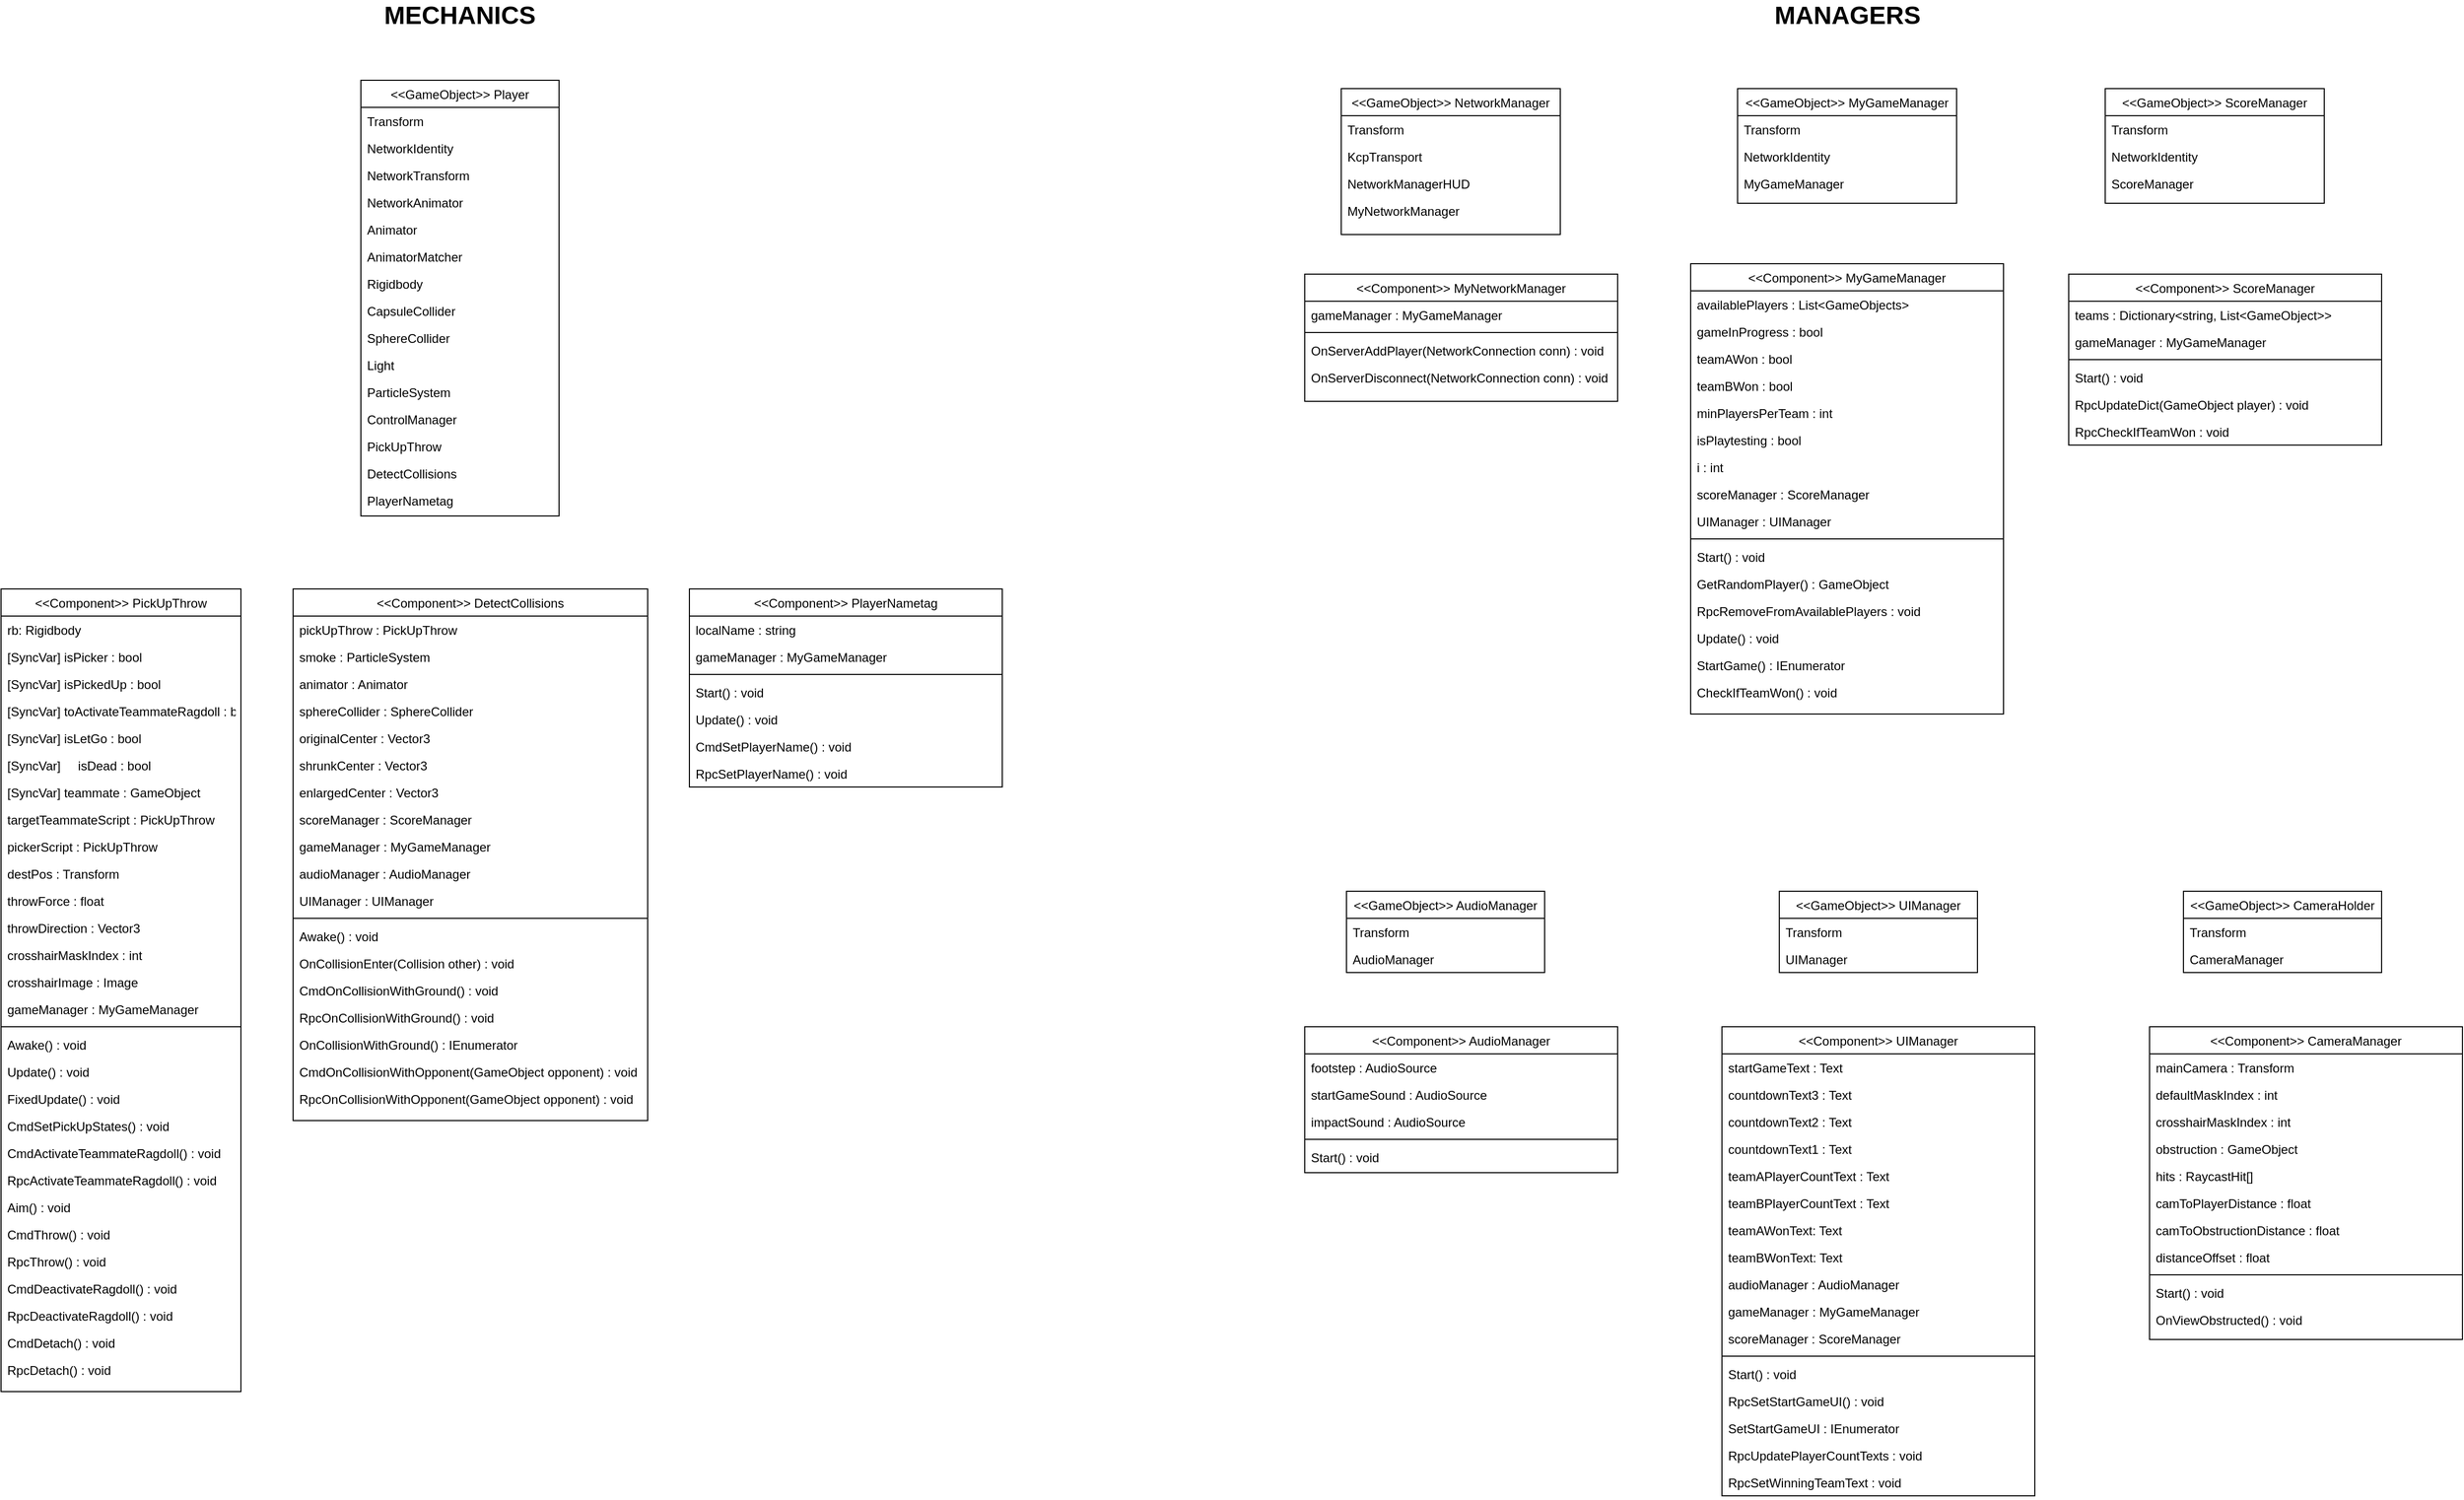 <mxfile version="15.2.7" type="device"><diagram id="C5RBs43oDa-KdzZeNtuy" name="Page-1"><mxGraphModel dx="4923" dy="2368" grid="1" gridSize="10" guides="1" tooltips="1" connect="1" arrows="1" fold="1" page="1" pageScale="1" pageWidth="827" pageHeight="1169" math="0" shadow="0"><root><mxCell id="WIyWlLk6GJQsqaUBKTNV-0"/><mxCell id="WIyWlLk6GJQsqaUBKTNV-1" parent="WIyWlLk6GJQsqaUBKTNV-0"/><mxCell id="zkfFHV4jXpPFQw0GAbJ--0" value="&lt;&lt;Component&gt;&gt; DetectCollisions" style="swimlane;fontStyle=0;align=center;verticalAlign=top;childLayout=stackLayout;horizontal=1;startSize=26;horizontalStack=0;resizeParent=1;resizeLast=0;collapsible=1;marginBottom=0;rounded=0;shadow=0;strokeWidth=1;" parent="WIyWlLk6GJQsqaUBKTNV-1" vertex="1"><mxGeometry x="-490" y="600" width="340" height="510" as="geometry"><mxRectangle x="230" y="140" width="160" height="26" as="alternateBounds"/></mxGeometry></mxCell><mxCell id="zkfFHV4jXpPFQw0GAbJ--1" value="pickUpThrow : PickUpThrow " style="text;align=left;verticalAlign=top;spacingLeft=4;spacingRight=4;overflow=hidden;rotatable=0;points=[[0,0.5],[1,0.5]];portConstraint=eastwest;" parent="zkfFHV4jXpPFQw0GAbJ--0" vertex="1"><mxGeometry y="26" width="340" height="26" as="geometry"/></mxCell><mxCell id="Q0EP7CC-1oe1b9TaEU2Z-91" value="smoke : ParticleSystem " style="text;align=left;verticalAlign=top;spacingLeft=4;spacingRight=4;overflow=hidden;rotatable=0;points=[[0,0.5],[1,0.5]];portConstraint=eastwest;" parent="zkfFHV4jXpPFQw0GAbJ--0" vertex="1"><mxGeometry y="52" width="340" height="26" as="geometry"/></mxCell><mxCell id="Q0EP7CC-1oe1b9TaEU2Z-92" value="animator : Animator " style="text;align=left;verticalAlign=top;spacingLeft=4;spacingRight=4;overflow=hidden;rotatable=0;points=[[0,0.5],[1,0.5]];portConstraint=eastwest;" parent="zkfFHV4jXpPFQw0GAbJ--0" vertex="1"><mxGeometry y="78" width="340" height="26" as="geometry"/></mxCell><mxCell id="zkfFHV4jXpPFQw0GAbJ--2" value="sphereCollider : SphereCollider" style="text;align=left;verticalAlign=top;spacingLeft=4;spacingRight=4;overflow=hidden;rotatable=0;points=[[0,0.5],[1,0.5]];portConstraint=eastwest;rounded=0;shadow=0;html=0;" parent="zkfFHV4jXpPFQw0GAbJ--0" vertex="1"><mxGeometry y="104" width="340" height="26" as="geometry"/></mxCell><mxCell id="ZB80llf8lRkhGuPQ0dSb-63" value="originalCenter : Vector3" style="text;align=left;verticalAlign=top;spacingLeft=4;spacingRight=4;overflow=hidden;rotatable=0;points=[[0,0.5],[1,0.5]];portConstraint=eastwest;rounded=0;shadow=0;html=0;" parent="zkfFHV4jXpPFQw0GAbJ--0" vertex="1"><mxGeometry y="130" width="340" height="26" as="geometry"/></mxCell><mxCell id="ZB80llf8lRkhGuPQ0dSb-64" value="shrunkCenter : Vector3" style="text;align=left;verticalAlign=top;spacingLeft=4;spacingRight=4;overflow=hidden;rotatable=0;points=[[0,0.5],[1,0.5]];portConstraint=eastwest;rounded=0;shadow=0;html=0;" parent="zkfFHV4jXpPFQw0GAbJ--0" vertex="1"><mxGeometry y="156" width="340" height="26" as="geometry"/></mxCell><mxCell id="ZB80llf8lRkhGuPQ0dSb-65" value="enlargedCenter : Vector3" style="text;align=left;verticalAlign=top;spacingLeft=4;spacingRight=4;overflow=hidden;rotatable=0;points=[[0,0.5],[1,0.5]];portConstraint=eastwest;rounded=0;shadow=0;html=0;" parent="zkfFHV4jXpPFQw0GAbJ--0" vertex="1"><mxGeometry y="182" width="340" height="26" as="geometry"/></mxCell><mxCell id="zkfFHV4jXpPFQw0GAbJ--3" value="scoreManager : ScoreManager" style="text;align=left;verticalAlign=top;spacingLeft=4;spacingRight=4;overflow=hidden;rotatable=0;points=[[0,0.5],[1,0.5]];portConstraint=eastwest;rounded=0;shadow=0;html=0;" parent="zkfFHV4jXpPFQw0GAbJ--0" vertex="1"><mxGeometry y="208" width="340" height="26" as="geometry"/></mxCell><mxCell id="Q0EP7CC-1oe1b9TaEU2Z-93" value="gameManager : MyGameManager" style="text;align=left;verticalAlign=top;spacingLeft=4;spacingRight=4;overflow=hidden;rotatable=0;points=[[0,0.5],[1,0.5]];portConstraint=eastwest;rounded=0;shadow=0;html=0;" parent="zkfFHV4jXpPFQw0GAbJ--0" vertex="1"><mxGeometry y="234" width="340" height="26" as="geometry"/></mxCell><mxCell id="Q0EP7CC-1oe1b9TaEU2Z-94" value="audioManager : AudioManager" style="text;align=left;verticalAlign=top;spacingLeft=4;spacingRight=4;overflow=hidden;rotatable=0;points=[[0,0.5],[1,0.5]];portConstraint=eastwest;rounded=0;shadow=0;html=0;" parent="zkfFHV4jXpPFQw0GAbJ--0" vertex="1"><mxGeometry y="260" width="340" height="26" as="geometry"/></mxCell><mxCell id="Q0EP7CC-1oe1b9TaEU2Z-95" value="UIManager : UIManager" style="text;align=left;verticalAlign=top;spacingLeft=4;spacingRight=4;overflow=hidden;rotatable=0;points=[[0,0.5],[1,0.5]];portConstraint=eastwest;rounded=0;shadow=0;html=0;" parent="zkfFHV4jXpPFQw0GAbJ--0" vertex="1"><mxGeometry y="286" width="340" height="26" as="geometry"/></mxCell><mxCell id="zkfFHV4jXpPFQw0GAbJ--4" value="" style="line;html=1;strokeWidth=1;align=left;verticalAlign=middle;spacingTop=-1;spacingLeft=3;spacingRight=3;rotatable=0;labelPosition=right;points=[];portConstraint=eastwest;" parent="zkfFHV4jXpPFQw0GAbJ--0" vertex="1"><mxGeometry y="312" width="340" height="8" as="geometry"/></mxCell><mxCell id="ZB80llf8lRkhGuPQ0dSb-67" value="Awake() : void" style="text;align=left;verticalAlign=top;spacingLeft=4;spacingRight=4;overflow=hidden;rotatable=0;points=[[0,0.5],[1,0.5]];portConstraint=eastwest;" parent="zkfFHV4jXpPFQw0GAbJ--0" vertex="1"><mxGeometry y="320" width="340" height="26" as="geometry"/></mxCell><mxCell id="Q0EP7CC-1oe1b9TaEU2Z-96" value="OnCollisionEnter(Collision other) : void" style="text;align=left;verticalAlign=top;spacingLeft=4;spacingRight=4;overflow=hidden;rotatable=0;points=[[0,0.5],[1,0.5]];portConstraint=eastwest;" parent="zkfFHV4jXpPFQw0GAbJ--0" vertex="1"><mxGeometry y="346" width="340" height="26" as="geometry"/></mxCell><mxCell id="ZB80llf8lRkhGuPQ0dSb-68" value="CmdOnCollisionWithGround() : void" style="text;align=left;verticalAlign=top;spacingLeft=4;spacingRight=4;overflow=hidden;rotatable=0;points=[[0,0.5],[1,0.5]];portConstraint=eastwest;" parent="zkfFHV4jXpPFQw0GAbJ--0" vertex="1"><mxGeometry y="372" width="340" height="26" as="geometry"/></mxCell><mxCell id="ZB80llf8lRkhGuPQ0dSb-71" value="RpcOnCollisionWithGround() : void" style="text;align=left;verticalAlign=top;spacingLeft=4;spacingRight=4;overflow=hidden;rotatable=0;points=[[0,0.5],[1,0.5]];portConstraint=eastwest;" parent="zkfFHV4jXpPFQw0GAbJ--0" vertex="1"><mxGeometry y="398" width="340" height="26" as="geometry"/></mxCell><mxCell id="ZB80llf8lRkhGuPQ0dSb-69" value="OnCollisionWithGround() : IEnumerator" style="text;align=left;verticalAlign=top;spacingLeft=4;spacingRight=4;overflow=hidden;rotatable=0;points=[[0,0.5],[1,0.5]];portConstraint=eastwest;" parent="zkfFHV4jXpPFQw0GAbJ--0" vertex="1"><mxGeometry y="424" width="340" height="26" as="geometry"/></mxCell><mxCell id="ZB80llf8lRkhGuPQ0dSb-70" value="CmdOnCollisionWithOpponent(GameObject opponent) : void" style="text;align=left;verticalAlign=top;spacingLeft=4;spacingRight=4;overflow=hidden;rotatable=0;points=[[0,0.5],[1,0.5]];portConstraint=eastwest;" parent="zkfFHV4jXpPFQw0GAbJ--0" vertex="1"><mxGeometry y="450" width="340" height="26" as="geometry"/></mxCell><mxCell id="zkfFHV4jXpPFQw0GAbJ--5" value="RpcOnCollisionWithOpponent(GameObject opponent) : void" style="text;align=left;verticalAlign=top;spacingLeft=4;spacingRight=4;overflow=hidden;rotatable=0;points=[[0,0.5],[1,0.5]];portConstraint=eastwest;" parent="zkfFHV4jXpPFQw0GAbJ--0" vertex="1"><mxGeometry y="476" width="340" height="34" as="geometry"/></mxCell><mxCell id="zkfFHV4jXpPFQw0GAbJ--6" value="&lt;&lt;GameObject&gt;&gt; NetworkManager" style="swimlane;fontStyle=0;align=center;verticalAlign=top;childLayout=stackLayout;horizontal=1;startSize=26;horizontalStack=0;resizeParent=1;resizeLast=0;collapsible=1;marginBottom=0;rounded=0;shadow=0;strokeWidth=1;" parent="WIyWlLk6GJQsqaUBKTNV-1" vertex="1"><mxGeometry x="515" y="120" width="210" height="140" as="geometry"><mxRectangle x="130" y="380" width="160" height="26" as="alternateBounds"/></mxGeometry></mxCell><mxCell id="ZB80llf8lRkhGuPQ0dSb-123" value="Transform" style="text;align=left;verticalAlign=top;spacingLeft=4;spacingRight=4;overflow=hidden;rotatable=0;points=[[0,0.5],[1,0.5]];portConstraint=eastwest;" parent="zkfFHV4jXpPFQw0GAbJ--6" vertex="1"><mxGeometry y="26" width="210" height="26" as="geometry"/></mxCell><mxCell id="zkfFHV4jXpPFQw0GAbJ--7" value="KcpTransport" style="text;align=left;verticalAlign=top;spacingLeft=4;spacingRight=4;overflow=hidden;rotatable=0;points=[[0,0.5],[1,0.5]];portConstraint=eastwest;" parent="zkfFHV4jXpPFQw0GAbJ--6" vertex="1"><mxGeometry y="52" width="210" height="26" as="geometry"/></mxCell><mxCell id="zkfFHV4jXpPFQw0GAbJ--8" value="NetworkManagerHUD" style="text;align=left;verticalAlign=top;spacingLeft=4;spacingRight=4;overflow=hidden;rotatable=0;points=[[0,0.5],[1,0.5]];portConstraint=eastwest;rounded=0;shadow=0;html=0;" parent="zkfFHV4jXpPFQw0GAbJ--6" vertex="1"><mxGeometry y="78" width="210" height="26" as="geometry"/></mxCell><mxCell id="ZB80llf8lRkhGuPQ0dSb-122" value="MyNetworkManager" style="text;align=left;verticalAlign=top;spacingLeft=4;spacingRight=4;overflow=hidden;rotatable=0;points=[[0,0.5],[1,0.5]];portConstraint=eastwest;rounded=0;shadow=0;html=0;" parent="zkfFHV4jXpPFQw0GAbJ--6" vertex="1"><mxGeometry y="104" width="210" height="36" as="geometry"/></mxCell><mxCell id="zkfFHV4jXpPFQw0GAbJ--17" value="&lt;&lt;GameObject&gt;&gt; MyGameManager" style="swimlane;fontStyle=0;align=center;verticalAlign=top;childLayout=stackLayout;horizontal=1;startSize=26;horizontalStack=0;resizeParent=1;resizeLast=0;collapsible=1;marginBottom=0;rounded=0;shadow=0;strokeWidth=1;" parent="WIyWlLk6GJQsqaUBKTNV-1" vertex="1"><mxGeometry x="895" y="120" width="210" height="110" as="geometry"><mxRectangle x="550" y="140" width="160" height="26" as="alternateBounds"/></mxGeometry></mxCell><mxCell id="zkfFHV4jXpPFQw0GAbJ--18" value="Transform" style="text;align=left;verticalAlign=top;spacingLeft=4;spacingRight=4;overflow=hidden;rotatable=0;points=[[0,0.5],[1,0.5]];portConstraint=eastwest;" parent="zkfFHV4jXpPFQw0GAbJ--17" vertex="1"><mxGeometry y="26" width="210" height="26" as="geometry"/></mxCell><mxCell id="zkfFHV4jXpPFQw0GAbJ--19" value="NetworkIdentity" style="text;align=left;verticalAlign=top;spacingLeft=4;spacingRight=4;overflow=hidden;rotatable=0;points=[[0,0.5],[1,0.5]];portConstraint=eastwest;rounded=0;shadow=0;html=0;" parent="zkfFHV4jXpPFQw0GAbJ--17" vertex="1"><mxGeometry y="52" width="210" height="26" as="geometry"/></mxCell><mxCell id="zkfFHV4jXpPFQw0GAbJ--20" value="MyGameManager" style="text;align=left;verticalAlign=top;spacingLeft=4;spacingRight=4;overflow=hidden;rotatable=0;points=[[0,0.5],[1,0.5]];portConstraint=eastwest;rounded=0;shadow=0;html=0;" parent="zkfFHV4jXpPFQw0GAbJ--17" vertex="1"><mxGeometry y="78" width="210" height="26" as="geometry"/></mxCell><mxCell id="ZB80llf8lRkhGuPQ0dSb-72" value="&lt;&lt;GameObject&gt;&gt; AudioManager" style="swimlane;fontStyle=0;align=center;verticalAlign=top;childLayout=stackLayout;horizontal=1;startSize=26;horizontalStack=0;resizeParent=1;resizeLast=0;collapsible=1;marginBottom=0;rounded=0;shadow=0;strokeWidth=1;" parent="WIyWlLk6GJQsqaUBKTNV-1" vertex="1"><mxGeometry x="520" y="890" width="190" height="78" as="geometry"><mxRectangle x="550" y="140" width="160" height="26" as="alternateBounds"/></mxGeometry></mxCell><mxCell id="ZB80llf8lRkhGuPQ0dSb-73" value="Transform" style="text;align=left;verticalAlign=top;spacingLeft=4;spacingRight=4;overflow=hidden;rotatable=0;points=[[0,0.5],[1,0.5]];portConstraint=eastwest;rounded=0;shadow=0;html=0;" parent="ZB80llf8lRkhGuPQ0dSb-72" vertex="1"><mxGeometry y="26" width="190" height="26" as="geometry"/></mxCell><mxCell id="Q0EP7CC-1oe1b9TaEU2Z-3" value="AudioManager" style="text;align=left;verticalAlign=top;spacingLeft=4;spacingRight=4;overflow=hidden;rotatable=0;points=[[0,0.5],[1,0.5]];portConstraint=eastwest;rounded=0;shadow=0;html=0;" parent="ZB80llf8lRkhGuPQ0dSb-72" vertex="1"><mxGeometry y="52" width="190" height="26" as="geometry"/></mxCell><mxCell id="ZB80llf8lRkhGuPQ0dSb-80" value="&lt;&lt;GameObject&gt;&gt; Player" style="swimlane;fontStyle=0;align=center;verticalAlign=top;childLayout=stackLayout;horizontal=1;startSize=26;horizontalStack=0;resizeParent=1;resizeLast=0;collapsible=1;marginBottom=0;rounded=0;shadow=0;strokeWidth=1;" parent="WIyWlLk6GJQsqaUBKTNV-1" vertex="1"><mxGeometry x="-425" y="112" width="190" height="418" as="geometry"><mxRectangle x="550" y="140" width="160" height="26" as="alternateBounds"/></mxGeometry></mxCell><mxCell id="ZB80llf8lRkhGuPQ0dSb-82" value="Transform" style="text;align=left;verticalAlign=top;spacingLeft=4;spacingRight=4;overflow=hidden;rotatable=0;points=[[0,0.5],[1,0.5]];portConstraint=eastwest;rounded=0;shadow=0;html=0;" parent="ZB80llf8lRkhGuPQ0dSb-80" vertex="1"><mxGeometry y="26" width="190" height="26" as="geometry"/></mxCell><mxCell id="ZB80llf8lRkhGuPQ0dSb-81" value="NetworkIdentity" style="text;align=left;verticalAlign=top;spacingLeft=4;spacingRight=4;overflow=hidden;rotatable=0;points=[[0,0.5],[1,0.5]];portConstraint=eastwest;rounded=0;shadow=0;html=0;" parent="ZB80llf8lRkhGuPQ0dSb-80" vertex="1"><mxGeometry y="52" width="190" height="26" as="geometry"/></mxCell><mxCell id="ZB80llf8lRkhGuPQ0dSb-93" value="NetworkTransform" style="text;align=left;verticalAlign=top;spacingLeft=4;spacingRight=4;overflow=hidden;rotatable=0;points=[[0,0.5],[1,0.5]];portConstraint=eastwest;rounded=0;shadow=0;html=0;" parent="ZB80llf8lRkhGuPQ0dSb-80" vertex="1"><mxGeometry y="78" width="190" height="26" as="geometry"/></mxCell><mxCell id="ZB80llf8lRkhGuPQ0dSb-92" value="NetworkAnimator" style="text;align=left;verticalAlign=top;spacingLeft=4;spacingRight=4;overflow=hidden;rotatable=0;points=[[0,0.5],[1,0.5]];portConstraint=eastwest;rounded=0;shadow=0;html=0;" parent="ZB80llf8lRkhGuPQ0dSb-80" vertex="1"><mxGeometry y="104" width="190" height="26" as="geometry"/></mxCell><mxCell id="ZB80llf8lRkhGuPQ0dSb-94" value="Animator" style="text;align=left;verticalAlign=top;spacingLeft=4;spacingRight=4;overflow=hidden;rotatable=0;points=[[0,0.5],[1,0.5]];portConstraint=eastwest;rounded=0;shadow=0;html=0;" parent="ZB80llf8lRkhGuPQ0dSb-80" vertex="1"><mxGeometry y="130" width="190" height="26" as="geometry"/></mxCell><mxCell id="ZB80llf8lRkhGuPQ0dSb-91" value="AnimatorMatcher" style="text;align=left;verticalAlign=top;spacingLeft=4;spacingRight=4;overflow=hidden;rotatable=0;points=[[0,0.5],[1,0.5]];portConstraint=eastwest;rounded=0;shadow=0;html=0;" parent="ZB80llf8lRkhGuPQ0dSb-80" vertex="1"><mxGeometry y="156" width="190" height="26" as="geometry"/></mxCell><mxCell id="ZB80llf8lRkhGuPQ0dSb-84" value="Rigidbody" style="text;align=left;verticalAlign=top;spacingLeft=4;spacingRight=4;overflow=hidden;rotatable=0;points=[[0,0.5],[1,0.5]];portConstraint=eastwest;rounded=0;shadow=0;html=0;" parent="ZB80llf8lRkhGuPQ0dSb-80" vertex="1"><mxGeometry y="182" width="190" height="26" as="geometry"/></mxCell><mxCell id="ZB80llf8lRkhGuPQ0dSb-85" value="CapsuleCollider" style="text;align=left;verticalAlign=top;spacingLeft=4;spacingRight=4;overflow=hidden;rotatable=0;points=[[0,0.5],[1,0.5]];portConstraint=eastwest;rounded=0;shadow=0;html=0;" parent="ZB80llf8lRkhGuPQ0dSb-80" vertex="1"><mxGeometry y="208" width="190" height="26" as="geometry"/></mxCell><mxCell id="ZB80llf8lRkhGuPQ0dSb-86" value="SphereCollider" style="text;align=left;verticalAlign=top;spacingLeft=4;spacingRight=4;overflow=hidden;rotatable=0;points=[[0,0.5],[1,0.5]];portConstraint=eastwest;rounded=0;shadow=0;html=0;" parent="ZB80llf8lRkhGuPQ0dSb-80" vertex="1"><mxGeometry y="234" width="190" height="26" as="geometry"/></mxCell><mxCell id="Q0EP7CC-1oe1b9TaEU2Z-80" value="Light" style="text;align=left;verticalAlign=top;spacingLeft=4;spacingRight=4;overflow=hidden;rotatable=0;points=[[0,0.5],[1,0.5]];portConstraint=eastwest;rounded=0;shadow=0;html=0;" parent="ZB80llf8lRkhGuPQ0dSb-80" vertex="1"><mxGeometry y="260" width="190" height="26" as="geometry"/></mxCell><mxCell id="ZB80llf8lRkhGuPQ0dSb-95" value="ParticleSystem" style="text;align=left;verticalAlign=top;spacingLeft=4;spacingRight=4;overflow=hidden;rotatable=0;points=[[0,0.5],[1,0.5]];portConstraint=eastwest;rounded=0;shadow=0;html=0;" parent="ZB80llf8lRkhGuPQ0dSb-80" vertex="1"><mxGeometry y="286" width="190" height="26" as="geometry"/></mxCell><mxCell id="ZB80llf8lRkhGuPQ0dSb-87" value="ControlManager" style="text;align=left;verticalAlign=top;spacingLeft=4;spacingRight=4;overflow=hidden;rotatable=0;points=[[0,0.5],[1,0.5]];portConstraint=eastwest;rounded=0;shadow=0;html=0;" parent="ZB80llf8lRkhGuPQ0dSb-80" vertex="1"><mxGeometry y="312" width="190" height="26" as="geometry"/></mxCell><mxCell id="ZB80llf8lRkhGuPQ0dSb-88" value="PickUpThrow" style="text;align=left;verticalAlign=top;spacingLeft=4;spacingRight=4;overflow=hidden;rotatable=0;points=[[0,0.5],[1,0.5]];portConstraint=eastwest;rounded=0;shadow=0;html=0;" parent="ZB80llf8lRkhGuPQ0dSb-80" vertex="1"><mxGeometry y="338" width="190" height="26" as="geometry"/></mxCell><mxCell id="ZB80llf8lRkhGuPQ0dSb-96" value="DetectCollisions" style="text;align=left;verticalAlign=top;spacingLeft=4;spacingRight=4;overflow=hidden;rotatable=0;points=[[0,0.5],[1,0.5]];portConstraint=eastwest;rounded=0;shadow=0;html=0;" parent="ZB80llf8lRkhGuPQ0dSb-80" vertex="1"><mxGeometry y="364" width="190" height="26" as="geometry"/></mxCell><mxCell id="Q0EP7CC-1oe1b9TaEU2Z-81" value="PlayerNametag" style="text;align=left;verticalAlign=top;spacingLeft=4;spacingRight=4;overflow=hidden;rotatable=0;points=[[0,0.5],[1,0.5]];portConstraint=eastwest;rounded=0;shadow=0;html=0;" parent="ZB80llf8lRkhGuPQ0dSb-80" vertex="1"><mxGeometry y="390" width="190" height="26" as="geometry"/></mxCell><mxCell id="ZB80llf8lRkhGuPQ0dSb-97" value="&lt;&lt;Component&gt;&gt; PickUpThrow" style="swimlane;fontStyle=0;align=center;verticalAlign=top;childLayout=stackLayout;horizontal=1;startSize=26;horizontalStack=0;resizeParent=1;resizeLast=0;collapsible=1;marginBottom=0;rounded=0;shadow=0;strokeWidth=1;" parent="WIyWlLk6GJQsqaUBKTNV-1" vertex="1"><mxGeometry x="-770" y="600" width="230" height="770" as="geometry"><mxRectangle x="230" y="140" width="160" height="26" as="alternateBounds"/></mxGeometry></mxCell><mxCell id="ZB80llf8lRkhGuPQ0dSb-113" value="rb: Rigidbody" style="text;align=left;verticalAlign=top;spacingLeft=4;spacingRight=4;overflow=hidden;rotatable=0;points=[[0,0.5],[1,0.5]];portConstraint=eastwest;rounded=0;shadow=0;html=0;" parent="ZB80llf8lRkhGuPQ0dSb-97" vertex="1"><mxGeometry y="26" width="230" height="26" as="geometry"/></mxCell><mxCell id="ZB80llf8lRkhGuPQ0dSb-98" value="[SyncVar] isPicker : bool" style="text;align=left;verticalAlign=top;spacingLeft=4;spacingRight=4;overflow=hidden;rotatable=0;points=[[0,0.5],[1,0.5]];portConstraint=eastwest;" parent="ZB80llf8lRkhGuPQ0dSb-97" vertex="1"><mxGeometry y="52" width="230" height="26" as="geometry"/></mxCell><mxCell id="ZB80llf8lRkhGuPQ0dSb-99" value="[SyncVar] isPickedUp : bool" style="text;align=left;verticalAlign=top;spacingLeft=4;spacingRight=4;overflow=hidden;rotatable=0;points=[[0,0.5],[1,0.5]];portConstraint=eastwest;rounded=0;shadow=0;html=0;" parent="ZB80llf8lRkhGuPQ0dSb-97" vertex="1"><mxGeometry y="78" width="230" height="26" as="geometry"/></mxCell><mxCell id="ZB80llf8lRkhGuPQ0dSb-100" value="[SyncVar] toActivateTeammateRagdoll : bool" style="text;align=left;verticalAlign=top;spacingLeft=4;spacingRight=4;overflow=hidden;rotatable=0;points=[[0,0.5],[1,0.5]];portConstraint=eastwest;rounded=0;shadow=0;html=0;" parent="ZB80llf8lRkhGuPQ0dSb-97" vertex="1"><mxGeometry y="104" width="230" height="26" as="geometry"/></mxCell><mxCell id="Q0EP7CC-1oe1b9TaEU2Z-82" value="[SyncVar] isLetGo : bool" style="text;align=left;verticalAlign=top;spacingLeft=4;spacingRight=4;overflow=hidden;rotatable=0;points=[[0,0.5],[1,0.5]];portConstraint=eastwest;rounded=0;shadow=0;html=0;" parent="ZB80llf8lRkhGuPQ0dSb-97" vertex="1"><mxGeometry y="130" width="230" height="26" as="geometry"/></mxCell><mxCell id="ZB80llf8lRkhGuPQ0dSb-101" value="[SyncVar]     isDead : bool" style="text;align=left;verticalAlign=top;spacingLeft=4;spacingRight=4;overflow=hidden;rotatable=0;points=[[0,0.5],[1,0.5]];portConstraint=eastwest;rounded=0;shadow=0;html=0;" parent="ZB80llf8lRkhGuPQ0dSb-97" vertex="1"><mxGeometry y="156" width="230" height="26" as="geometry"/></mxCell><mxCell id="ZB80llf8lRkhGuPQ0dSb-102" value="[SyncVar] teammate : GameObject" style="text;align=left;verticalAlign=top;spacingLeft=4;spacingRight=4;overflow=hidden;rotatable=0;points=[[0,0.5],[1,0.5]];portConstraint=eastwest;rounded=0;shadow=0;html=0;" parent="ZB80llf8lRkhGuPQ0dSb-97" vertex="1"><mxGeometry y="182" width="230" height="26" as="geometry"/></mxCell><mxCell id="Q0EP7CC-1oe1b9TaEU2Z-83" value="targetTeammateScript : PickUpThrow" style="text;align=left;verticalAlign=top;spacingLeft=4;spacingRight=4;overflow=hidden;rotatable=0;points=[[0,0.5],[1,0.5]];portConstraint=eastwest;rounded=0;shadow=0;html=0;" parent="ZB80llf8lRkhGuPQ0dSb-97" vertex="1"><mxGeometry y="208" width="230" height="26" as="geometry"/></mxCell><mxCell id="ZB80llf8lRkhGuPQ0dSb-103" value="pickerScript : PickUpThrow" style="text;align=left;verticalAlign=top;spacingLeft=4;spacingRight=4;overflow=hidden;rotatable=0;points=[[0,0.5],[1,0.5]];portConstraint=eastwest;rounded=0;shadow=0;html=0;" parent="ZB80llf8lRkhGuPQ0dSb-97" vertex="1"><mxGeometry y="234" width="230" height="26" as="geometry"/></mxCell><mxCell id="ZB80llf8lRkhGuPQ0dSb-112" value="destPos : Transform" style="text;align=left;verticalAlign=top;spacingLeft=4;spacingRight=4;overflow=hidden;rotatable=0;points=[[0,0.5],[1,0.5]];portConstraint=eastwest;rounded=0;shadow=0;html=0;" parent="ZB80llf8lRkhGuPQ0dSb-97" vertex="1"><mxGeometry y="260" width="230" height="26" as="geometry"/></mxCell><mxCell id="ZB80llf8lRkhGuPQ0dSb-114" value="throwForce : float" style="text;align=left;verticalAlign=top;spacingLeft=4;spacingRight=4;overflow=hidden;rotatable=0;points=[[0,0.5],[1,0.5]];portConstraint=eastwest;rounded=0;shadow=0;html=0;" parent="ZB80llf8lRkhGuPQ0dSb-97" vertex="1"><mxGeometry y="286" width="230" height="26" as="geometry"/></mxCell><mxCell id="Q0EP7CC-1oe1b9TaEU2Z-84" value="throwDirection : Vector3" style="text;align=left;verticalAlign=top;spacingLeft=4;spacingRight=4;overflow=hidden;rotatable=0;points=[[0,0.5],[1,0.5]];portConstraint=eastwest;rounded=0;shadow=0;html=0;" parent="ZB80llf8lRkhGuPQ0dSb-97" vertex="1"><mxGeometry y="312" width="230" height="26" as="geometry"/></mxCell><mxCell id="Q0EP7CC-1oe1b9TaEU2Z-85" value="crosshairMaskIndex : int" style="text;align=left;verticalAlign=top;spacingLeft=4;spacingRight=4;overflow=hidden;rotatable=0;points=[[0,0.5],[1,0.5]];portConstraint=eastwest;rounded=0;shadow=0;html=0;" parent="ZB80llf8lRkhGuPQ0dSb-97" vertex="1"><mxGeometry y="338" width="230" height="26" as="geometry"/></mxCell><mxCell id="ZB80llf8lRkhGuPQ0dSb-104" value="crosshairImage : Image" style="text;align=left;verticalAlign=top;spacingLeft=4;spacingRight=4;overflow=hidden;rotatable=0;points=[[0,0.5],[1,0.5]];portConstraint=eastwest;rounded=0;shadow=0;html=0;" parent="ZB80llf8lRkhGuPQ0dSb-97" vertex="1"><mxGeometry y="364" width="230" height="26" as="geometry"/></mxCell><mxCell id="Q0EP7CC-1oe1b9TaEU2Z-86" value="gameManager : MyGameManager" style="text;align=left;verticalAlign=top;spacingLeft=4;spacingRight=4;overflow=hidden;rotatable=0;points=[[0,0.5],[1,0.5]];portConstraint=eastwest;rounded=0;shadow=0;html=0;" parent="ZB80llf8lRkhGuPQ0dSb-97" vertex="1"><mxGeometry y="390" width="230" height="26" as="geometry"/></mxCell><mxCell id="ZB80llf8lRkhGuPQ0dSb-105" value="" style="line;html=1;strokeWidth=1;align=left;verticalAlign=middle;spacingTop=-1;spacingLeft=3;spacingRight=3;rotatable=0;labelPosition=right;points=[];portConstraint=eastwest;" parent="ZB80llf8lRkhGuPQ0dSb-97" vertex="1"><mxGeometry y="416" width="230" height="8" as="geometry"/></mxCell><mxCell id="ZB80llf8lRkhGuPQ0dSb-106" value="Awake() : void" style="text;align=left;verticalAlign=top;spacingLeft=4;spacingRight=4;overflow=hidden;rotatable=0;points=[[0,0.5],[1,0.5]];portConstraint=eastwest;" parent="ZB80llf8lRkhGuPQ0dSb-97" vertex="1"><mxGeometry y="424" width="230" height="26" as="geometry"/></mxCell><mxCell id="Q0EP7CC-1oe1b9TaEU2Z-87" value="Update() : void" style="text;align=left;verticalAlign=top;spacingLeft=4;spacingRight=4;overflow=hidden;rotatable=0;points=[[0,0.5],[1,0.5]];portConstraint=eastwest;" parent="ZB80llf8lRkhGuPQ0dSb-97" vertex="1"><mxGeometry y="450" width="230" height="26" as="geometry"/></mxCell><mxCell id="ZB80llf8lRkhGuPQ0dSb-107" value="FixedUpdate() : void" style="text;align=left;verticalAlign=top;spacingLeft=4;spacingRight=4;overflow=hidden;rotatable=0;points=[[0,0.5],[1,0.5]];portConstraint=eastwest;" parent="ZB80llf8lRkhGuPQ0dSb-97" vertex="1"><mxGeometry y="476" width="230" height="26" as="geometry"/></mxCell><mxCell id="ZB80llf8lRkhGuPQ0dSb-108" value="CmdSetPickUpStates() : void" style="text;align=left;verticalAlign=top;spacingLeft=4;spacingRight=4;overflow=hidden;rotatable=0;points=[[0,0.5],[1,0.5]];portConstraint=eastwest;" parent="ZB80llf8lRkhGuPQ0dSb-97" vertex="1"><mxGeometry y="502" width="230" height="26" as="geometry"/></mxCell><mxCell id="ZB80llf8lRkhGuPQ0dSb-109" value="CmdActivateTeammateRagdoll() : void" style="text;align=left;verticalAlign=top;spacingLeft=4;spacingRight=4;overflow=hidden;rotatable=0;points=[[0,0.5],[1,0.5]];portConstraint=eastwest;" parent="ZB80llf8lRkhGuPQ0dSb-97" vertex="1"><mxGeometry y="528" width="230" height="26" as="geometry"/></mxCell><mxCell id="ZB80llf8lRkhGuPQ0dSb-110" value="RpcActivateTeammateRagdoll() : void" style="text;align=left;verticalAlign=top;spacingLeft=4;spacingRight=4;overflow=hidden;rotatable=0;points=[[0,0.5],[1,0.5]];portConstraint=eastwest;" parent="ZB80llf8lRkhGuPQ0dSb-97" vertex="1"><mxGeometry y="554" width="230" height="26" as="geometry"/></mxCell><mxCell id="ZB80llf8lRkhGuPQ0dSb-115" value="Aim() : void" style="text;align=left;verticalAlign=top;spacingLeft=4;spacingRight=4;overflow=hidden;rotatable=0;points=[[0,0.5],[1,0.5]];portConstraint=eastwest;" parent="ZB80llf8lRkhGuPQ0dSb-97" vertex="1"><mxGeometry y="580" width="230" height="26" as="geometry"/></mxCell><mxCell id="ZB80llf8lRkhGuPQ0dSb-120" value="CmdThrow() : void" style="text;align=left;verticalAlign=top;spacingLeft=4;spacingRight=4;overflow=hidden;rotatable=0;points=[[0,0.5],[1,0.5]];portConstraint=eastwest;" parent="ZB80llf8lRkhGuPQ0dSb-97" vertex="1"><mxGeometry y="606" width="230" height="26" as="geometry"/></mxCell><mxCell id="ZB80llf8lRkhGuPQ0dSb-121" value="RpcThrow() : void" style="text;align=left;verticalAlign=top;spacingLeft=4;spacingRight=4;overflow=hidden;rotatable=0;points=[[0,0.5],[1,0.5]];portConstraint=eastwest;" parent="ZB80llf8lRkhGuPQ0dSb-97" vertex="1"><mxGeometry y="632" width="230" height="26" as="geometry"/></mxCell><mxCell id="ZB80llf8lRkhGuPQ0dSb-118" value="CmdDeactivateRagdoll() : void" style="text;align=left;verticalAlign=top;spacingLeft=4;spacingRight=4;overflow=hidden;rotatable=0;points=[[0,0.5],[1,0.5]];portConstraint=eastwest;" parent="ZB80llf8lRkhGuPQ0dSb-97" vertex="1"><mxGeometry y="658" width="230" height="26" as="geometry"/></mxCell><mxCell id="Q0EP7CC-1oe1b9TaEU2Z-89" value="RpcDeactivateRagdoll() : void" style="text;align=left;verticalAlign=top;spacingLeft=4;spacingRight=4;overflow=hidden;rotatable=0;points=[[0,0.5],[1,0.5]];portConstraint=eastwest;" parent="ZB80llf8lRkhGuPQ0dSb-97" vertex="1"><mxGeometry y="684" width="230" height="26" as="geometry"/></mxCell><mxCell id="ZB80llf8lRkhGuPQ0dSb-119" value="CmdDetach() : void" style="text;align=left;verticalAlign=top;spacingLeft=4;spacingRight=4;overflow=hidden;rotatable=0;points=[[0,0.5],[1,0.5]];portConstraint=eastwest;" parent="ZB80llf8lRkhGuPQ0dSb-97" vertex="1"><mxGeometry y="710" width="230" height="26" as="geometry"/></mxCell><mxCell id="Q0EP7CC-1oe1b9TaEU2Z-90" value="RpcDetach() : void" style="text;align=left;verticalAlign=top;spacingLeft=4;spacingRight=4;overflow=hidden;rotatable=0;points=[[0,0.5],[1,0.5]];portConstraint=eastwest;" parent="ZB80llf8lRkhGuPQ0dSb-97" vertex="1"><mxGeometry y="736" width="230" height="26" as="geometry"/></mxCell><mxCell id="ZB80llf8lRkhGuPQ0dSb-124" value="&lt;&lt;GameObject&gt;&gt; ScoreManager" style="swimlane;fontStyle=0;align=center;verticalAlign=top;childLayout=stackLayout;horizontal=1;startSize=26;horizontalStack=0;resizeParent=1;resizeLast=0;collapsible=1;marginBottom=0;rounded=0;shadow=0;strokeWidth=1;" parent="WIyWlLk6GJQsqaUBKTNV-1" vertex="1"><mxGeometry x="1247.5" y="120" width="210" height="110" as="geometry"><mxRectangle x="550" y="140" width="160" height="26" as="alternateBounds"/></mxGeometry></mxCell><mxCell id="ZB80llf8lRkhGuPQ0dSb-125" value="Transform" style="text;align=left;verticalAlign=top;spacingLeft=4;spacingRight=4;overflow=hidden;rotatable=0;points=[[0,0.5],[1,0.5]];portConstraint=eastwest;" parent="ZB80llf8lRkhGuPQ0dSb-124" vertex="1"><mxGeometry y="26" width="210" height="26" as="geometry"/></mxCell><mxCell id="ZB80llf8lRkhGuPQ0dSb-126" value="NetworkIdentity" style="text;align=left;verticalAlign=top;spacingLeft=4;spacingRight=4;overflow=hidden;rotatable=0;points=[[0,0.5],[1,0.5]];portConstraint=eastwest;rounded=0;shadow=0;html=0;" parent="ZB80llf8lRkhGuPQ0dSb-124" vertex="1"><mxGeometry y="52" width="210" height="26" as="geometry"/></mxCell><mxCell id="ZB80llf8lRkhGuPQ0dSb-127" value="ScoreManager" style="text;align=left;verticalAlign=top;spacingLeft=4;spacingRight=4;overflow=hidden;rotatable=0;points=[[0,0.5],[1,0.5]];portConstraint=eastwest;rounded=0;shadow=0;html=0;" parent="ZB80llf8lRkhGuPQ0dSb-124" vertex="1"><mxGeometry y="78" width="210" height="26" as="geometry"/></mxCell><mxCell id="ZB80llf8lRkhGuPQ0dSb-149" value="&lt;&lt;Component&gt;&gt; AudioManager" style="swimlane;fontStyle=0;align=center;verticalAlign=top;childLayout=stackLayout;horizontal=1;startSize=26;horizontalStack=0;resizeParent=1;resizeLast=0;collapsible=1;marginBottom=0;rounded=0;shadow=0;strokeWidth=1;" parent="WIyWlLk6GJQsqaUBKTNV-1" vertex="1"><mxGeometry x="480" y="1020" width="300" height="140" as="geometry"><mxRectangle x="230" y="140" width="160" height="26" as="alternateBounds"/></mxGeometry></mxCell><mxCell id="ZB80llf8lRkhGuPQ0dSb-150" value="footstep : AudioSource" style="text;align=left;verticalAlign=top;spacingLeft=4;spacingRight=4;overflow=hidden;rotatable=0;points=[[0,0.5],[1,0.5]];portConstraint=eastwest;" parent="ZB80llf8lRkhGuPQ0dSb-149" vertex="1"><mxGeometry y="26" width="300" height="26" as="geometry"/></mxCell><mxCell id="Q0EP7CC-1oe1b9TaEU2Z-57" value="startGameSound : AudioSource" style="text;align=left;verticalAlign=top;spacingLeft=4;spacingRight=4;overflow=hidden;rotatable=0;points=[[0,0.5],[1,0.5]];portConstraint=eastwest;" parent="ZB80llf8lRkhGuPQ0dSb-149" vertex="1"><mxGeometry y="52" width="300" height="26" as="geometry"/></mxCell><mxCell id="Q0EP7CC-1oe1b9TaEU2Z-58" value="impactSound : AudioSource" style="text;align=left;verticalAlign=top;spacingLeft=4;spacingRight=4;overflow=hidden;rotatable=0;points=[[0,0.5],[1,0.5]];portConstraint=eastwest;" parent="ZB80llf8lRkhGuPQ0dSb-149" vertex="1"><mxGeometry y="78" width="300" height="26" as="geometry"/></mxCell><mxCell id="ZB80llf8lRkhGuPQ0dSb-157" value="" style="line;html=1;strokeWidth=1;align=left;verticalAlign=middle;spacingTop=-1;spacingLeft=3;spacingRight=3;rotatable=0;labelPosition=right;points=[];portConstraint=eastwest;" parent="ZB80llf8lRkhGuPQ0dSb-149" vertex="1"><mxGeometry y="104" width="300" height="8" as="geometry"/></mxCell><mxCell id="ZB80llf8lRkhGuPQ0dSb-151" value="Start() : void" style="text;align=left;verticalAlign=top;spacingLeft=4;spacingRight=4;overflow=hidden;rotatable=0;points=[[0,0.5],[1,0.5]];portConstraint=eastwest;rounded=0;shadow=0;html=0;" parent="ZB80llf8lRkhGuPQ0dSb-149" vertex="1"><mxGeometry y="112" width="300" height="26" as="geometry"/></mxCell><mxCell id="ZB80llf8lRkhGuPQ0dSb-164" value="&lt;b style=&quot;font-size: 24px;&quot;&gt;&lt;font style=&quot;font-size: 24px;&quot;&gt;MECHANICS&lt;/font&gt;&lt;/b&gt;" style="text;html=1;strokeColor=none;fillColor=none;align=center;verticalAlign=middle;whiteSpace=wrap;rounded=0;fontSize=24;" parent="WIyWlLk6GJQsqaUBKTNV-1" vertex="1"><mxGeometry x="-350" y="40" width="40" height="20" as="geometry"/></mxCell><mxCell id="ZB80llf8lRkhGuPQ0dSb-165" value="&lt;b style=&quot;font-size: 24px;&quot;&gt;&lt;font style=&quot;font-size: 24px;&quot;&gt;MANAGERS&lt;/font&gt;&lt;/b&gt;" style="text;html=1;strokeColor=none;fillColor=none;align=center;verticalAlign=middle;whiteSpace=wrap;rounded=0;fontSize=24;" parent="WIyWlLk6GJQsqaUBKTNV-1" vertex="1"><mxGeometry x="937.5" y="40" width="125" height="20" as="geometry"/></mxCell><mxCell id="ZB80llf8lRkhGuPQ0dSb-168" value="&lt;&lt;Component&gt;&gt; MyGameManager" style="swimlane;fontStyle=0;align=center;verticalAlign=top;childLayout=stackLayout;horizontal=1;startSize=26;horizontalStack=0;resizeParent=1;resizeLast=0;collapsible=1;marginBottom=0;rounded=0;shadow=0;strokeWidth=1;" parent="WIyWlLk6GJQsqaUBKTNV-1" vertex="1"><mxGeometry x="850" y="288" width="300" height="432" as="geometry"><mxRectangle x="230" y="140" width="160" height="26" as="alternateBounds"/></mxGeometry></mxCell><mxCell id="ZB80llf8lRkhGuPQ0dSb-169" value="availablePlayers : List&lt;GameObjects&gt;" style="text;align=left;verticalAlign=top;spacingLeft=4;spacingRight=4;overflow=hidden;rotatable=0;points=[[0,0.5],[1,0.5]];portConstraint=eastwest;" parent="ZB80llf8lRkhGuPQ0dSb-168" vertex="1"><mxGeometry y="26" width="300" height="26" as="geometry"/></mxCell><mxCell id="ZB80llf8lRkhGuPQ0dSb-173" value="gameInProgress : bool" style="text;align=left;verticalAlign=top;spacingLeft=4;spacingRight=4;overflow=hidden;rotatable=0;points=[[0,0.5],[1,0.5]];portConstraint=eastwest;" parent="ZB80llf8lRkhGuPQ0dSb-168" vertex="1"><mxGeometry y="52" width="300" height="26" as="geometry"/></mxCell><mxCell id="Q0EP7CC-1oe1b9TaEU2Z-46" value="teamAWon : bool" style="text;align=left;verticalAlign=top;spacingLeft=4;spacingRight=4;overflow=hidden;rotatable=0;points=[[0,0.5],[1,0.5]];portConstraint=eastwest;" parent="ZB80llf8lRkhGuPQ0dSb-168" vertex="1"><mxGeometry y="78" width="300" height="26" as="geometry"/></mxCell><mxCell id="ZB80llf8lRkhGuPQ0dSb-179" value="teamBWon : bool" style="text;align=left;verticalAlign=top;spacingLeft=4;spacingRight=4;overflow=hidden;rotatable=0;points=[[0,0.5],[1,0.5]];portConstraint=eastwest;" parent="ZB80llf8lRkhGuPQ0dSb-168" vertex="1"><mxGeometry y="104" width="300" height="26" as="geometry"/></mxCell><mxCell id="ZB80llf8lRkhGuPQ0dSb-174" value="minPlayersPerTeam : int" style="text;align=left;verticalAlign=top;spacingLeft=4;spacingRight=4;overflow=hidden;rotatable=0;points=[[0,0.5],[1,0.5]];portConstraint=eastwest;" parent="ZB80llf8lRkhGuPQ0dSb-168" vertex="1"><mxGeometry y="130" width="300" height="26" as="geometry"/></mxCell><mxCell id="ZB80llf8lRkhGuPQ0dSb-175" value="isPlaytesting : bool" style="text;align=left;verticalAlign=top;spacingLeft=4;spacingRight=4;overflow=hidden;rotatable=0;points=[[0,0.5],[1,0.5]];portConstraint=eastwest;" parent="ZB80llf8lRkhGuPQ0dSb-168" vertex="1"><mxGeometry y="156" width="300" height="26" as="geometry"/></mxCell><mxCell id="ZB80llf8lRkhGuPQ0dSb-176" value="i : int" style="text;align=left;verticalAlign=top;spacingLeft=4;spacingRight=4;overflow=hidden;rotatable=0;points=[[0,0.5],[1,0.5]];portConstraint=eastwest;" parent="ZB80llf8lRkhGuPQ0dSb-168" vertex="1"><mxGeometry y="182" width="300" height="26" as="geometry"/></mxCell><mxCell id="Q0EP7CC-1oe1b9TaEU2Z-48" value="scoreManager : ScoreManager" style="text;align=left;verticalAlign=top;spacingLeft=4;spacingRight=4;overflow=hidden;rotatable=0;points=[[0,0.5],[1,0.5]];portConstraint=eastwest;" parent="ZB80llf8lRkhGuPQ0dSb-168" vertex="1"><mxGeometry y="208" width="300" height="26" as="geometry"/></mxCell><mxCell id="ZB80llf8lRkhGuPQ0dSb-182" value="UIManager : UIManager" style="text;align=left;verticalAlign=top;spacingLeft=4;spacingRight=4;overflow=hidden;rotatable=0;points=[[0,0.5],[1,0.5]];portConstraint=eastwest;" parent="ZB80llf8lRkhGuPQ0dSb-168" vertex="1"><mxGeometry y="234" width="300" height="26" as="geometry"/></mxCell><mxCell id="ZB80llf8lRkhGuPQ0dSb-170" value="" style="line;html=1;strokeWidth=1;align=left;verticalAlign=middle;spacingTop=-1;spacingLeft=3;spacingRight=3;rotatable=0;labelPosition=right;points=[];portConstraint=eastwest;" parent="ZB80llf8lRkhGuPQ0dSb-168" vertex="1"><mxGeometry y="260" width="300" height="8" as="geometry"/></mxCell><mxCell id="ZB80llf8lRkhGuPQ0dSb-171" value="Start() : void" style="text;align=left;verticalAlign=top;spacingLeft=4;spacingRight=4;overflow=hidden;rotatable=0;points=[[0,0.5],[1,0.5]];portConstraint=eastwest;rounded=0;shadow=0;html=0;" parent="ZB80llf8lRkhGuPQ0dSb-168" vertex="1"><mxGeometry y="268" width="300" height="26" as="geometry"/></mxCell><mxCell id="Q0EP7CC-1oe1b9TaEU2Z-50" value="GetRandomPlayer() : GameObject" style="text;align=left;verticalAlign=top;spacingLeft=4;spacingRight=4;overflow=hidden;rotatable=0;points=[[0,0.5],[1,0.5]];portConstraint=eastwest;rounded=0;shadow=0;html=0;" parent="ZB80llf8lRkhGuPQ0dSb-168" vertex="1"><mxGeometry y="294" width="300" height="26" as="geometry"/></mxCell><mxCell id="ZB80llf8lRkhGuPQ0dSb-183" value="RpcRemoveFromAvailablePlayers : void" style="text;align=left;verticalAlign=top;spacingLeft=4;spacingRight=4;overflow=hidden;rotatable=0;points=[[0,0.5],[1,0.5]];portConstraint=eastwest;rounded=0;shadow=0;html=0;" parent="ZB80llf8lRkhGuPQ0dSb-168" vertex="1"><mxGeometry y="320" width="300" height="26" as="geometry"/></mxCell><mxCell id="ZB80llf8lRkhGuPQ0dSb-184" value="Update() : void" style="text;align=left;verticalAlign=top;spacingLeft=4;spacingRight=4;overflow=hidden;rotatable=0;points=[[0,0.5],[1,0.5]];portConstraint=eastwest;rounded=0;shadow=0;html=0;" parent="ZB80llf8lRkhGuPQ0dSb-168" vertex="1"><mxGeometry y="346" width="300" height="26" as="geometry"/></mxCell><mxCell id="ZB80llf8lRkhGuPQ0dSb-185" value="StartGame() : IEnumerator" style="text;align=left;verticalAlign=top;spacingLeft=4;spacingRight=4;overflow=hidden;rotatable=0;points=[[0,0.5],[1,0.5]];portConstraint=eastwest;rounded=0;shadow=0;html=0;" parent="ZB80llf8lRkhGuPQ0dSb-168" vertex="1"><mxGeometry y="372" width="300" height="26" as="geometry"/></mxCell><mxCell id="Q0EP7CC-1oe1b9TaEU2Z-51" value="CheckIfTeamWon() : void" style="text;align=left;verticalAlign=top;spacingLeft=4;spacingRight=4;overflow=hidden;rotatable=0;points=[[0,0.5],[1,0.5]];portConstraint=eastwest;rounded=0;shadow=0;html=0;" parent="ZB80llf8lRkhGuPQ0dSb-168" vertex="1"><mxGeometry y="398" width="300" height="26" as="geometry"/></mxCell><mxCell id="ZB80llf8lRkhGuPQ0dSb-188" value="&lt;&lt;Component&gt;&gt; UIManager" style="swimlane;fontStyle=0;align=center;verticalAlign=top;childLayout=stackLayout;horizontal=1;startSize=26;horizontalStack=0;resizeParent=1;resizeLast=0;collapsible=1;marginBottom=0;rounded=0;shadow=0;strokeWidth=1;" parent="WIyWlLk6GJQsqaUBKTNV-1" vertex="1"><mxGeometry x="880" y="1020" width="300" height="450" as="geometry"><mxRectangle x="230" y="140" width="160" height="26" as="alternateBounds"/></mxGeometry></mxCell><mxCell id="ZB80llf8lRkhGuPQ0dSb-189" value="startGameText : Text" style="text;align=left;verticalAlign=top;spacingLeft=4;spacingRight=4;overflow=hidden;rotatable=0;points=[[0,0.5],[1,0.5]];portConstraint=eastwest;" parent="ZB80llf8lRkhGuPQ0dSb-188" vertex="1"><mxGeometry y="26" width="300" height="26" as="geometry"/></mxCell><mxCell id="ZB80llf8lRkhGuPQ0dSb-193" value="countdownText3 : Text" style="text;align=left;verticalAlign=top;spacingLeft=4;spacingRight=4;overflow=hidden;rotatable=0;points=[[0,0.5],[1,0.5]];portConstraint=eastwest;" parent="ZB80llf8lRkhGuPQ0dSb-188" vertex="1"><mxGeometry y="52" width="300" height="26" as="geometry"/></mxCell><mxCell id="ZB80llf8lRkhGuPQ0dSb-194" value="countdownText2 : Text" style="text;align=left;verticalAlign=top;spacingLeft=4;spacingRight=4;overflow=hidden;rotatable=0;points=[[0,0.5],[1,0.5]];portConstraint=eastwest;" parent="ZB80llf8lRkhGuPQ0dSb-188" vertex="1"><mxGeometry y="78" width="300" height="26" as="geometry"/></mxCell><mxCell id="ZB80llf8lRkhGuPQ0dSb-195" value="countdownText1 : Text" style="text;align=left;verticalAlign=top;spacingLeft=4;spacingRight=4;overflow=hidden;rotatable=0;points=[[0,0.5],[1,0.5]];portConstraint=eastwest;" parent="ZB80llf8lRkhGuPQ0dSb-188" vertex="1"><mxGeometry y="104" width="300" height="26" as="geometry"/></mxCell><mxCell id="ZB80llf8lRkhGuPQ0dSb-196" value="teamAPlayerCountText : Text" style="text;align=left;verticalAlign=top;spacingLeft=4;spacingRight=4;overflow=hidden;rotatable=0;points=[[0,0.5],[1,0.5]];portConstraint=eastwest;" parent="ZB80llf8lRkhGuPQ0dSb-188" vertex="1"><mxGeometry y="130" width="300" height="26" as="geometry"/></mxCell><mxCell id="Q0EP7CC-1oe1b9TaEU2Z-38" value="teamBPlayerCountText : Text" style="text;align=left;verticalAlign=top;spacingLeft=4;spacingRight=4;overflow=hidden;rotatable=0;points=[[0,0.5],[1,0.5]];portConstraint=eastwest;" parent="ZB80llf8lRkhGuPQ0dSb-188" vertex="1"><mxGeometry y="156" width="300" height="26" as="geometry"/></mxCell><mxCell id="Q0EP7CC-1oe1b9TaEU2Z-39" value="teamAWonText: Text" style="text;align=left;verticalAlign=top;spacingLeft=4;spacingRight=4;overflow=hidden;rotatable=0;points=[[0,0.5],[1,0.5]];portConstraint=eastwest;" parent="ZB80llf8lRkhGuPQ0dSb-188" vertex="1"><mxGeometry y="182" width="300" height="26" as="geometry"/></mxCell><mxCell id="Q0EP7CC-1oe1b9TaEU2Z-40" value="teamBWonText: Text" style="text;align=left;verticalAlign=top;spacingLeft=4;spacingRight=4;overflow=hidden;rotatable=0;points=[[0,0.5],[1,0.5]];portConstraint=eastwest;" parent="ZB80llf8lRkhGuPQ0dSb-188" vertex="1"><mxGeometry y="208" width="300" height="26" as="geometry"/></mxCell><mxCell id="Q0EP7CC-1oe1b9TaEU2Z-41" value="audioManager : AudioManager" style="text;align=left;verticalAlign=top;spacingLeft=4;spacingRight=4;overflow=hidden;rotatable=0;points=[[0,0.5],[1,0.5]];portConstraint=eastwest;" parent="ZB80llf8lRkhGuPQ0dSb-188" vertex="1"><mxGeometry y="234" width="300" height="26" as="geometry"/></mxCell><mxCell id="Q0EP7CC-1oe1b9TaEU2Z-42" value="gameManager : MyGameManager" style="text;align=left;verticalAlign=top;spacingLeft=4;spacingRight=4;overflow=hidden;rotatable=0;points=[[0,0.5],[1,0.5]];portConstraint=eastwest;" parent="ZB80llf8lRkhGuPQ0dSb-188" vertex="1"><mxGeometry y="260" width="300" height="26" as="geometry"/></mxCell><mxCell id="Q0EP7CC-1oe1b9TaEU2Z-43" value="scoreManager : ScoreManager" style="text;align=left;verticalAlign=top;spacingLeft=4;spacingRight=4;overflow=hidden;rotatable=0;points=[[0,0.5],[1,0.5]];portConstraint=eastwest;" parent="ZB80llf8lRkhGuPQ0dSb-188" vertex="1"><mxGeometry y="286" width="300" height="26" as="geometry"/></mxCell><mxCell id="ZB80llf8lRkhGuPQ0dSb-190" value="" style="line;html=1;strokeWidth=1;align=left;verticalAlign=middle;spacingTop=-1;spacingLeft=3;spacingRight=3;rotatable=0;labelPosition=right;points=[];portConstraint=eastwest;" parent="ZB80llf8lRkhGuPQ0dSb-188" vertex="1"><mxGeometry y="312" width="300" height="8" as="geometry"/></mxCell><mxCell id="ZB80llf8lRkhGuPQ0dSb-191" value="Start() : void" style="text;align=left;verticalAlign=top;spacingLeft=4;spacingRight=4;overflow=hidden;rotatable=0;points=[[0,0.5],[1,0.5]];portConstraint=eastwest;rounded=0;shadow=0;html=0;" parent="ZB80llf8lRkhGuPQ0dSb-188" vertex="1"><mxGeometry y="320" width="300" height="26" as="geometry"/></mxCell><mxCell id="ZB80llf8lRkhGuPQ0dSb-192" value="RpcSetStartGameUI() : void" style="text;align=left;verticalAlign=top;spacingLeft=4;spacingRight=4;overflow=hidden;rotatable=0;points=[[0,0.5],[1,0.5]];portConstraint=eastwest;rounded=0;shadow=0;html=0;" parent="ZB80llf8lRkhGuPQ0dSb-188" vertex="1"><mxGeometry y="346" width="300" height="26" as="geometry"/></mxCell><mxCell id="ZB80llf8lRkhGuPQ0dSb-197" value="SetStartGameUI : IEnumerator" style="text;align=left;verticalAlign=top;spacingLeft=4;spacingRight=4;overflow=hidden;rotatable=0;points=[[0,0.5],[1,0.5]];portConstraint=eastwest;rounded=0;shadow=0;html=0;" parent="ZB80llf8lRkhGuPQ0dSb-188" vertex="1"><mxGeometry y="372" width="300" height="26" as="geometry"/></mxCell><mxCell id="ZB80llf8lRkhGuPQ0dSb-198" value="RpcUpdatePlayerCountTexts : void" style="text;align=left;verticalAlign=top;spacingLeft=4;spacingRight=4;overflow=hidden;rotatable=0;points=[[0,0.5],[1,0.5]];portConstraint=eastwest;rounded=0;shadow=0;html=0;" parent="ZB80llf8lRkhGuPQ0dSb-188" vertex="1"><mxGeometry y="398" width="300" height="26" as="geometry"/></mxCell><mxCell id="Q0EP7CC-1oe1b9TaEU2Z-44" value="RpcSetWinningTeamText : void" style="text;align=left;verticalAlign=top;spacingLeft=4;spacingRight=4;overflow=hidden;rotatable=0;points=[[0,0.5],[1,0.5]];portConstraint=eastwest;rounded=0;shadow=0;html=0;" parent="ZB80llf8lRkhGuPQ0dSb-188" vertex="1"><mxGeometry y="424" width="300" height="26" as="geometry"/></mxCell><mxCell id="Q0EP7CC-1oe1b9TaEU2Z-4" value="&lt;&lt;GameObject&gt;&gt; UIManager" style="swimlane;fontStyle=0;align=center;verticalAlign=top;childLayout=stackLayout;horizontal=1;startSize=26;horizontalStack=0;resizeParent=1;resizeLast=0;collapsible=1;marginBottom=0;rounded=0;shadow=0;strokeWidth=1;" parent="WIyWlLk6GJQsqaUBKTNV-1" vertex="1"><mxGeometry x="935" y="890" width="190" height="78" as="geometry"><mxRectangle x="550" y="140" width="160" height="26" as="alternateBounds"/></mxGeometry></mxCell><mxCell id="Q0EP7CC-1oe1b9TaEU2Z-5" value="Transform" style="text;align=left;verticalAlign=top;spacingLeft=4;spacingRight=4;overflow=hidden;rotatable=0;points=[[0,0.5],[1,0.5]];portConstraint=eastwest;rounded=0;shadow=0;html=0;" parent="Q0EP7CC-1oe1b9TaEU2Z-4" vertex="1"><mxGeometry y="26" width="190" height="26" as="geometry"/></mxCell><mxCell id="Q0EP7CC-1oe1b9TaEU2Z-6" value="UIManager" style="text;align=left;verticalAlign=top;spacingLeft=4;spacingRight=4;overflow=hidden;rotatable=0;points=[[0,0.5],[1,0.5]];portConstraint=eastwest;rounded=0;shadow=0;html=0;" parent="Q0EP7CC-1oe1b9TaEU2Z-4" vertex="1"><mxGeometry y="52" width="190" height="26" as="geometry"/></mxCell><mxCell id="Q0EP7CC-1oe1b9TaEU2Z-27" value="&lt;&lt;Component&gt;&gt; ScoreManager" style="swimlane;fontStyle=0;align=center;verticalAlign=top;childLayout=stackLayout;horizontal=1;startSize=26;horizontalStack=0;resizeParent=1;resizeLast=0;collapsible=1;marginBottom=0;rounded=0;shadow=0;strokeWidth=1;" parent="WIyWlLk6GJQsqaUBKTNV-1" vertex="1"><mxGeometry x="1212.5" y="298" width="300" height="164" as="geometry"><mxRectangle x="230" y="140" width="160" height="26" as="alternateBounds"/></mxGeometry></mxCell><mxCell id="Q0EP7CC-1oe1b9TaEU2Z-28" value="teams : Dictionary&lt;string, List&lt;GameObject&gt;&gt;" style="text;align=left;verticalAlign=top;spacingLeft=4;spacingRight=4;overflow=hidden;rotatable=0;points=[[0,0.5],[1,0.5]];portConstraint=eastwest;" parent="Q0EP7CC-1oe1b9TaEU2Z-27" vertex="1"><mxGeometry y="26" width="300" height="26" as="geometry"/></mxCell><mxCell id="Q0EP7CC-1oe1b9TaEU2Z-30" value="gameManager : MyGameManager" style="text;align=left;verticalAlign=top;spacingLeft=4;spacingRight=4;overflow=hidden;rotatable=0;points=[[0,0.5],[1,0.5]];portConstraint=eastwest;" parent="Q0EP7CC-1oe1b9TaEU2Z-27" vertex="1"><mxGeometry y="52" width="300" height="26" as="geometry"/></mxCell><mxCell id="Q0EP7CC-1oe1b9TaEU2Z-33" value="" style="line;html=1;strokeWidth=1;align=left;verticalAlign=middle;spacingTop=-1;spacingLeft=3;spacingRight=3;rotatable=0;labelPosition=right;points=[];portConstraint=eastwest;" parent="Q0EP7CC-1oe1b9TaEU2Z-27" vertex="1"><mxGeometry y="78" width="300" height="8" as="geometry"/></mxCell><mxCell id="Q0EP7CC-1oe1b9TaEU2Z-34" value="Start() : void" style="text;align=left;verticalAlign=top;spacingLeft=4;spacingRight=4;overflow=hidden;rotatable=0;points=[[0,0.5],[1,0.5]];portConstraint=eastwest;rounded=0;shadow=0;html=0;" parent="Q0EP7CC-1oe1b9TaEU2Z-27" vertex="1"><mxGeometry y="86" width="300" height="26" as="geometry"/></mxCell><mxCell id="Q0EP7CC-1oe1b9TaEU2Z-36" value="RpcUpdateDict(GameObject player) : void" style="text;align=left;verticalAlign=top;spacingLeft=4;spacingRight=4;overflow=hidden;rotatable=0;points=[[0,0.5],[1,0.5]];portConstraint=eastwest;rounded=0;shadow=0;html=0;" parent="Q0EP7CC-1oe1b9TaEU2Z-27" vertex="1"><mxGeometry y="112" width="300" height="26" as="geometry"/></mxCell><mxCell id="xBPfQsAPKvz6jDnxNdFF-0" value="RpcCheckIfTeamWon : void" style="text;align=left;verticalAlign=top;spacingLeft=4;spacingRight=4;overflow=hidden;rotatable=0;points=[[0,0.5],[1,0.5]];portConstraint=eastwest;rounded=0;shadow=0;html=0;" vertex="1" parent="Q0EP7CC-1oe1b9TaEU2Z-27"><mxGeometry y="138" width="300" height="26" as="geometry"/></mxCell><mxCell id="Q0EP7CC-1oe1b9TaEU2Z-52" value="&lt;&lt;Component&gt;&gt; MyNetworkManager" style="swimlane;fontStyle=0;align=center;verticalAlign=top;childLayout=stackLayout;horizontal=1;startSize=26;horizontalStack=0;resizeParent=1;resizeLast=0;collapsible=1;marginBottom=0;rounded=0;shadow=0;strokeWidth=1;" parent="WIyWlLk6GJQsqaUBKTNV-1" vertex="1"><mxGeometry x="480" y="298" width="300" height="122" as="geometry"><mxRectangle x="230" y="140" width="160" height="26" as="alternateBounds"/></mxGeometry></mxCell><mxCell id="Q0EP7CC-1oe1b9TaEU2Z-53" value="gameManager : MyGameManager" style="text;align=left;verticalAlign=top;spacingLeft=4;spacingRight=4;overflow=hidden;rotatable=0;points=[[0,0.5],[1,0.5]];portConstraint=eastwest;" parent="Q0EP7CC-1oe1b9TaEU2Z-52" vertex="1"><mxGeometry y="26" width="300" height="26" as="geometry"/></mxCell><mxCell id="Q0EP7CC-1oe1b9TaEU2Z-54" value="" style="line;html=1;strokeWidth=1;align=left;verticalAlign=middle;spacingTop=-1;spacingLeft=3;spacingRight=3;rotatable=0;labelPosition=right;points=[];portConstraint=eastwest;" parent="Q0EP7CC-1oe1b9TaEU2Z-52" vertex="1"><mxGeometry y="52" width="300" height="8" as="geometry"/></mxCell><mxCell id="Q0EP7CC-1oe1b9TaEU2Z-55" value="OnServerAddPlayer(NetworkConnection conn) : void" style="text;align=left;verticalAlign=top;spacingLeft=4;spacingRight=4;overflow=hidden;rotatable=0;points=[[0,0.5],[1,0.5]];portConstraint=eastwest;rounded=0;shadow=0;html=0;" parent="Q0EP7CC-1oe1b9TaEU2Z-52" vertex="1"><mxGeometry y="60" width="300" height="26" as="geometry"/></mxCell><mxCell id="Q0EP7CC-1oe1b9TaEU2Z-56" value="OnServerDisconnect(NetworkConnection conn) : void" style="text;align=left;verticalAlign=top;spacingLeft=4;spacingRight=4;overflow=hidden;rotatable=0;points=[[0,0.5],[1,0.5]];portConstraint=eastwest;rounded=0;shadow=0;html=0;" parent="Q0EP7CC-1oe1b9TaEU2Z-52" vertex="1"><mxGeometry y="86" width="300" height="26" as="geometry"/></mxCell><mxCell id="Q0EP7CC-1oe1b9TaEU2Z-59" value="&lt;&lt;Component&gt;&gt; CameraManager" style="swimlane;fontStyle=0;align=center;verticalAlign=top;childLayout=stackLayout;horizontal=1;startSize=26;horizontalStack=0;resizeParent=1;resizeLast=0;collapsible=1;marginBottom=0;rounded=0;shadow=0;strokeWidth=1;" parent="WIyWlLk6GJQsqaUBKTNV-1" vertex="1"><mxGeometry x="1290" y="1020" width="300" height="300" as="geometry"><mxRectangle x="230" y="140" width="160" height="26" as="alternateBounds"/></mxGeometry></mxCell><mxCell id="Q0EP7CC-1oe1b9TaEU2Z-60" value="mainCamera : Transform" style="text;align=left;verticalAlign=top;spacingLeft=4;spacingRight=4;overflow=hidden;rotatable=0;points=[[0,0.5],[1,0.5]];portConstraint=eastwest;" parent="Q0EP7CC-1oe1b9TaEU2Z-59" vertex="1"><mxGeometry y="26" width="300" height="26" as="geometry"/></mxCell><mxCell id="Q0EP7CC-1oe1b9TaEU2Z-61" value="defaultMaskIndex : int" style="text;align=left;verticalAlign=top;spacingLeft=4;spacingRight=4;overflow=hidden;rotatable=0;points=[[0,0.5],[1,0.5]];portConstraint=eastwest;" parent="Q0EP7CC-1oe1b9TaEU2Z-59" vertex="1"><mxGeometry y="52" width="300" height="26" as="geometry"/></mxCell><mxCell id="Q0EP7CC-1oe1b9TaEU2Z-62" value="crosshairMaskIndex : int" style="text;align=left;verticalAlign=top;spacingLeft=4;spacingRight=4;overflow=hidden;rotatable=0;points=[[0,0.5],[1,0.5]];portConstraint=eastwest;" parent="Q0EP7CC-1oe1b9TaEU2Z-59" vertex="1"><mxGeometry y="78" width="300" height="26" as="geometry"/></mxCell><mxCell id="Q0EP7CC-1oe1b9TaEU2Z-63" value="obstruction : GameObject" style="text;align=left;verticalAlign=top;spacingLeft=4;spacingRight=4;overflow=hidden;rotatable=0;points=[[0,0.5],[1,0.5]];portConstraint=eastwest;" parent="Q0EP7CC-1oe1b9TaEU2Z-59" vertex="1"><mxGeometry y="104" width="300" height="26" as="geometry"/></mxCell><mxCell id="Q0EP7CC-1oe1b9TaEU2Z-64" value="hits : RaycastHit[]" style="text;align=left;verticalAlign=top;spacingLeft=4;spacingRight=4;overflow=hidden;rotatable=0;points=[[0,0.5],[1,0.5]];portConstraint=eastwest;" parent="Q0EP7CC-1oe1b9TaEU2Z-59" vertex="1"><mxGeometry y="130" width="300" height="26" as="geometry"/></mxCell><mxCell id="Q0EP7CC-1oe1b9TaEU2Z-65" value="camToPlayerDistance : float" style="text;align=left;verticalAlign=top;spacingLeft=4;spacingRight=4;overflow=hidden;rotatable=0;points=[[0,0.5],[1,0.5]];portConstraint=eastwest;" parent="Q0EP7CC-1oe1b9TaEU2Z-59" vertex="1"><mxGeometry y="156" width="300" height="26" as="geometry"/></mxCell><mxCell id="Q0EP7CC-1oe1b9TaEU2Z-66" value="camToObstructionDistance : float" style="text;align=left;verticalAlign=top;spacingLeft=4;spacingRight=4;overflow=hidden;rotatable=0;points=[[0,0.5],[1,0.5]];portConstraint=eastwest;" parent="Q0EP7CC-1oe1b9TaEU2Z-59" vertex="1"><mxGeometry y="182" width="300" height="26" as="geometry"/></mxCell><mxCell id="Q0EP7CC-1oe1b9TaEU2Z-67" value="distanceOffset : float" style="text;align=left;verticalAlign=top;spacingLeft=4;spacingRight=4;overflow=hidden;rotatable=0;points=[[0,0.5],[1,0.5]];portConstraint=eastwest;" parent="Q0EP7CC-1oe1b9TaEU2Z-59" vertex="1"><mxGeometry y="208" width="300" height="26" as="geometry"/></mxCell><mxCell id="Q0EP7CC-1oe1b9TaEU2Z-71" value="" style="line;html=1;strokeWidth=1;align=left;verticalAlign=middle;spacingTop=-1;spacingLeft=3;spacingRight=3;rotatable=0;labelPosition=right;points=[];portConstraint=eastwest;" parent="Q0EP7CC-1oe1b9TaEU2Z-59" vertex="1"><mxGeometry y="234" width="300" height="8" as="geometry"/></mxCell><mxCell id="Q0EP7CC-1oe1b9TaEU2Z-72" value="Start() : void" style="text;align=left;verticalAlign=top;spacingLeft=4;spacingRight=4;overflow=hidden;rotatable=0;points=[[0,0.5],[1,0.5]];portConstraint=eastwest;rounded=0;shadow=0;html=0;" parent="Q0EP7CC-1oe1b9TaEU2Z-59" vertex="1"><mxGeometry y="242" width="300" height="26" as="geometry"/></mxCell><mxCell id="Q0EP7CC-1oe1b9TaEU2Z-73" value="OnViewObstructed() : void" style="text;align=left;verticalAlign=top;spacingLeft=4;spacingRight=4;overflow=hidden;rotatable=0;points=[[0,0.5],[1,0.5]];portConstraint=eastwest;rounded=0;shadow=0;html=0;" parent="Q0EP7CC-1oe1b9TaEU2Z-59" vertex="1"><mxGeometry y="268" width="300" height="26" as="geometry"/></mxCell><mxCell id="Q0EP7CC-1oe1b9TaEU2Z-77" value="&lt;&lt;GameObject&gt;&gt; CameraHolder" style="swimlane;fontStyle=0;align=center;verticalAlign=top;childLayout=stackLayout;horizontal=1;startSize=26;horizontalStack=0;resizeParent=1;resizeLast=0;collapsible=1;marginBottom=0;rounded=0;shadow=0;strokeWidth=1;" parent="WIyWlLk6GJQsqaUBKTNV-1" vertex="1"><mxGeometry x="1322.5" y="890" width="190" height="78" as="geometry"><mxRectangle x="550" y="140" width="160" height="26" as="alternateBounds"/></mxGeometry></mxCell><mxCell id="Q0EP7CC-1oe1b9TaEU2Z-78" value="Transform" style="text;align=left;verticalAlign=top;spacingLeft=4;spacingRight=4;overflow=hidden;rotatable=0;points=[[0,0.5],[1,0.5]];portConstraint=eastwest;rounded=0;shadow=0;html=0;" parent="Q0EP7CC-1oe1b9TaEU2Z-77" vertex="1"><mxGeometry y="26" width="190" height="26" as="geometry"/></mxCell><mxCell id="Q0EP7CC-1oe1b9TaEU2Z-79" value="CameraManager" style="text;align=left;verticalAlign=top;spacingLeft=4;spacingRight=4;overflow=hidden;rotatable=0;points=[[0,0.5],[1,0.5]];portConstraint=eastwest;rounded=0;shadow=0;html=0;" parent="Q0EP7CC-1oe1b9TaEU2Z-77" vertex="1"><mxGeometry y="52" width="190" height="26" as="geometry"/></mxCell><mxCell id="Q0EP7CC-1oe1b9TaEU2Z-97" value="&lt;&lt;Component&gt;&gt; PlayerNametag" style="swimlane;fontStyle=0;align=center;verticalAlign=top;childLayout=stackLayout;horizontal=1;startSize=26;horizontalStack=0;resizeParent=1;resizeLast=0;collapsible=1;marginBottom=0;rounded=0;shadow=0;strokeWidth=1;" parent="WIyWlLk6GJQsqaUBKTNV-1" vertex="1"><mxGeometry x="-110" y="600" width="300" height="190" as="geometry"><mxRectangle x="230" y="140" width="160" height="26" as="alternateBounds"/></mxGeometry></mxCell><mxCell id="Q0EP7CC-1oe1b9TaEU2Z-98" value="localName : string" style="text;align=left;verticalAlign=top;spacingLeft=4;spacingRight=4;overflow=hidden;rotatable=0;points=[[0,0.5],[1,0.5]];portConstraint=eastwest;" parent="Q0EP7CC-1oe1b9TaEU2Z-97" vertex="1"><mxGeometry y="26" width="300" height="26" as="geometry"/></mxCell><mxCell id="Q0EP7CC-1oe1b9TaEU2Z-99" value="gameManager : MyGameManager" style="text;align=left;verticalAlign=top;spacingLeft=4;spacingRight=4;overflow=hidden;rotatable=0;points=[[0,0.5],[1,0.5]];portConstraint=eastwest;" parent="Q0EP7CC-1oe1b9TaEU2Z-97" vertex="1"><mxGeometry y="52" width="300" height="26" as="geometry"/></mxCell><mxCell id="Q0EP7CC-1oe1b9TaEU2Z-101" value="" style="line;html=1;strokeWidth=1;align=left;verticalAlign=middle;spacingTop=-1;spacingLeft=3;spacingRight=3;rotatable=0;labelPosition=right;points=[];portConstraint=eastwest;" parent="Q0EP7CC-1oe1b9TaEU2Z-97" vertex="1"><mxGeometry y="78" width="300" height="8" as="geometry"/></mxCell><mxCell id="Q0EP7CC-1oe1b9TaEU2Z-102" value="Start() : void" style="text;align=left;verticalAlign=top;spacingLeft=4;spacingRight=4;overflow=hidden;rotatable=0;points=[[0,0.5],[1,0.5]];portConstraint=eastwest;rounded=0;shadow=0;html=0;" parent="Q0EP7CC-1oe1b9TaEU2Z-97" vertex="1"><mxGeometry y="86" width="300" height="26" as="geometry"/></mxCell><mxCell id="Q0EP7CC-1oe1b9TaEU2Z-103" value="Update() : void" style="text;align=left;verticalAlign=top;spacingLeft=4;spacingRight=4;overflow=hidden;rotatable=0;points=[[0,0.5],[1,0.5]];portConstraint=eastwest;rounded=0;shadow=0;html=0;" parent="Q0EP7CC-1oe1b9TaEU2Z-97" vertex="1"><mxGeometry y="112" width="300" height="26" as="geometry"/></mxCell><mxCell id="Q0EP7CC-1oe1b9TaEU2Z-104" value="CmdSetPlayerName() : void" style="text;align=left;verticalAlign=top;spacingLeft=4;spacingRight=4;overflow=hidden;rotatable=0;points=[[0,0.5],[1,0.5]];portConstraint=eastwest;rounded=0;shadow=0;html=0;" parent="Q0EP7CC-1oe1b9TaEU2Z-97" vertex="1"><mxGeometry y="138" width="300" height="26" as="geometry"/></mxCell><mxCell id="Q0EP7CC-1oe1b9TaEU2Z-105" value="RpcSetPlayerName() : void" style="text;align=left;verticalAlign=top;spacingLeft=4;spacingRight=4;overflow=hidden;rotatable=0;points=[[0,0.5],[1,0.5]];portConstraint=eastwest;rounded=0;shadow=0;html=0;" parent="Q0EP7CC-1oe1b9TaEU2Z-97" vertex="1"><mxGeometry y="164" width="300" height="26" as="geometry"/></mxCell></root></mxGraphModel></diagram></mxfile>